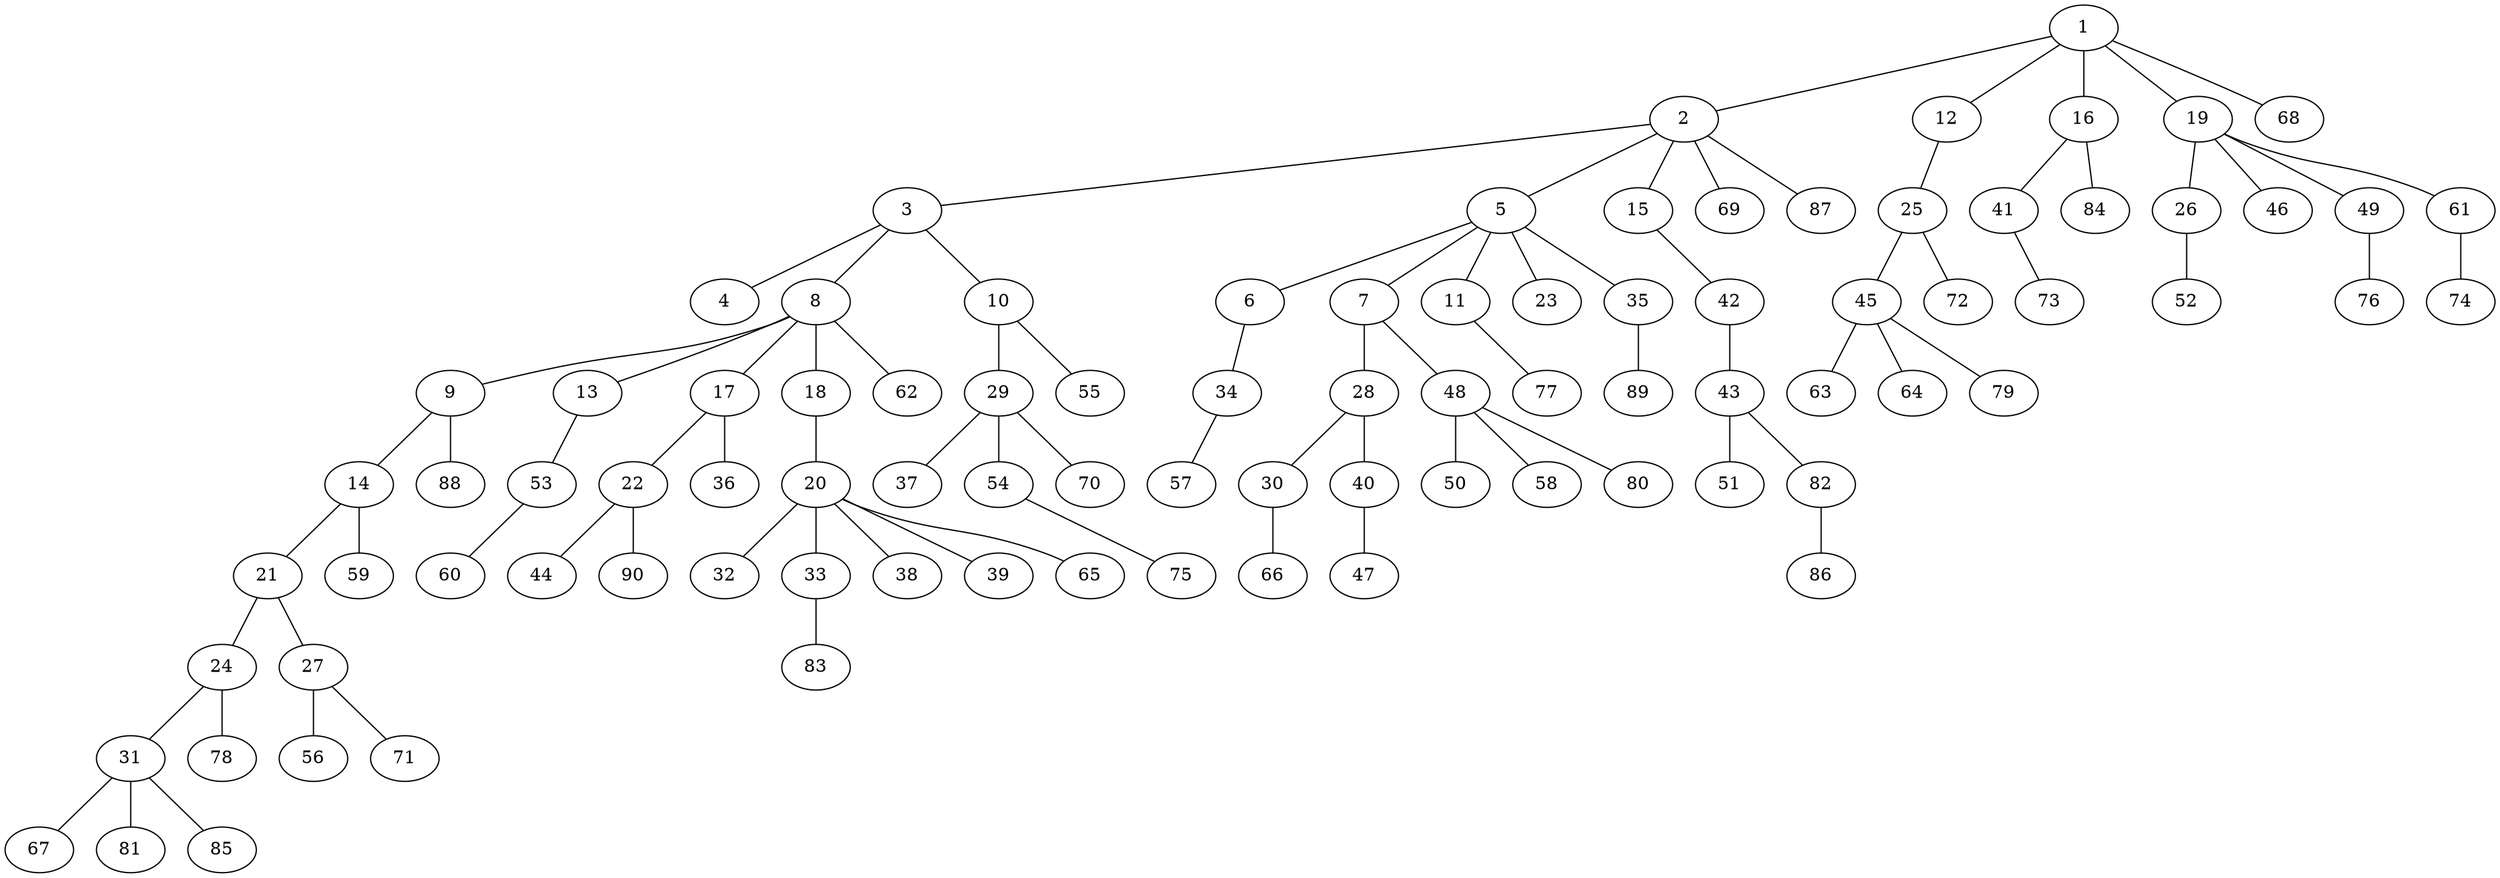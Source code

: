 graph graphname {1--2
1--12
1--16
1--19
1--68
2--3
2--5
2--15
2--69
2--87
3--4
3--8
3--10
5--6
5--7
5--11
5--23
5--35
6--34
7--28
7--48
8--9
8--13
8--17
8--18
8--62
9--14
9--88
10--29
10--55
11--77
12--25
13--53
14--21
14--59
15--42
16--41
16--84
17--22
17--36
18--20
19--26
19--46
19--49
19--61
20--32
20--33
20--38
20--39
20--65
21--24
21--27
22--44
22--90
24--31
24--78
25--45
25--72
26--52
27--56
27--71
28--30
28--40
29--37
29--54
29--70
30--66
31--67
31--81
31--85
33--83
34--57
35--89
40--47
41--73
42--43
43--51
43--82
45--63
45--64
45--79
48--50
48--58
48--80
49--76
53--60
54--75
61--74
82--86
}